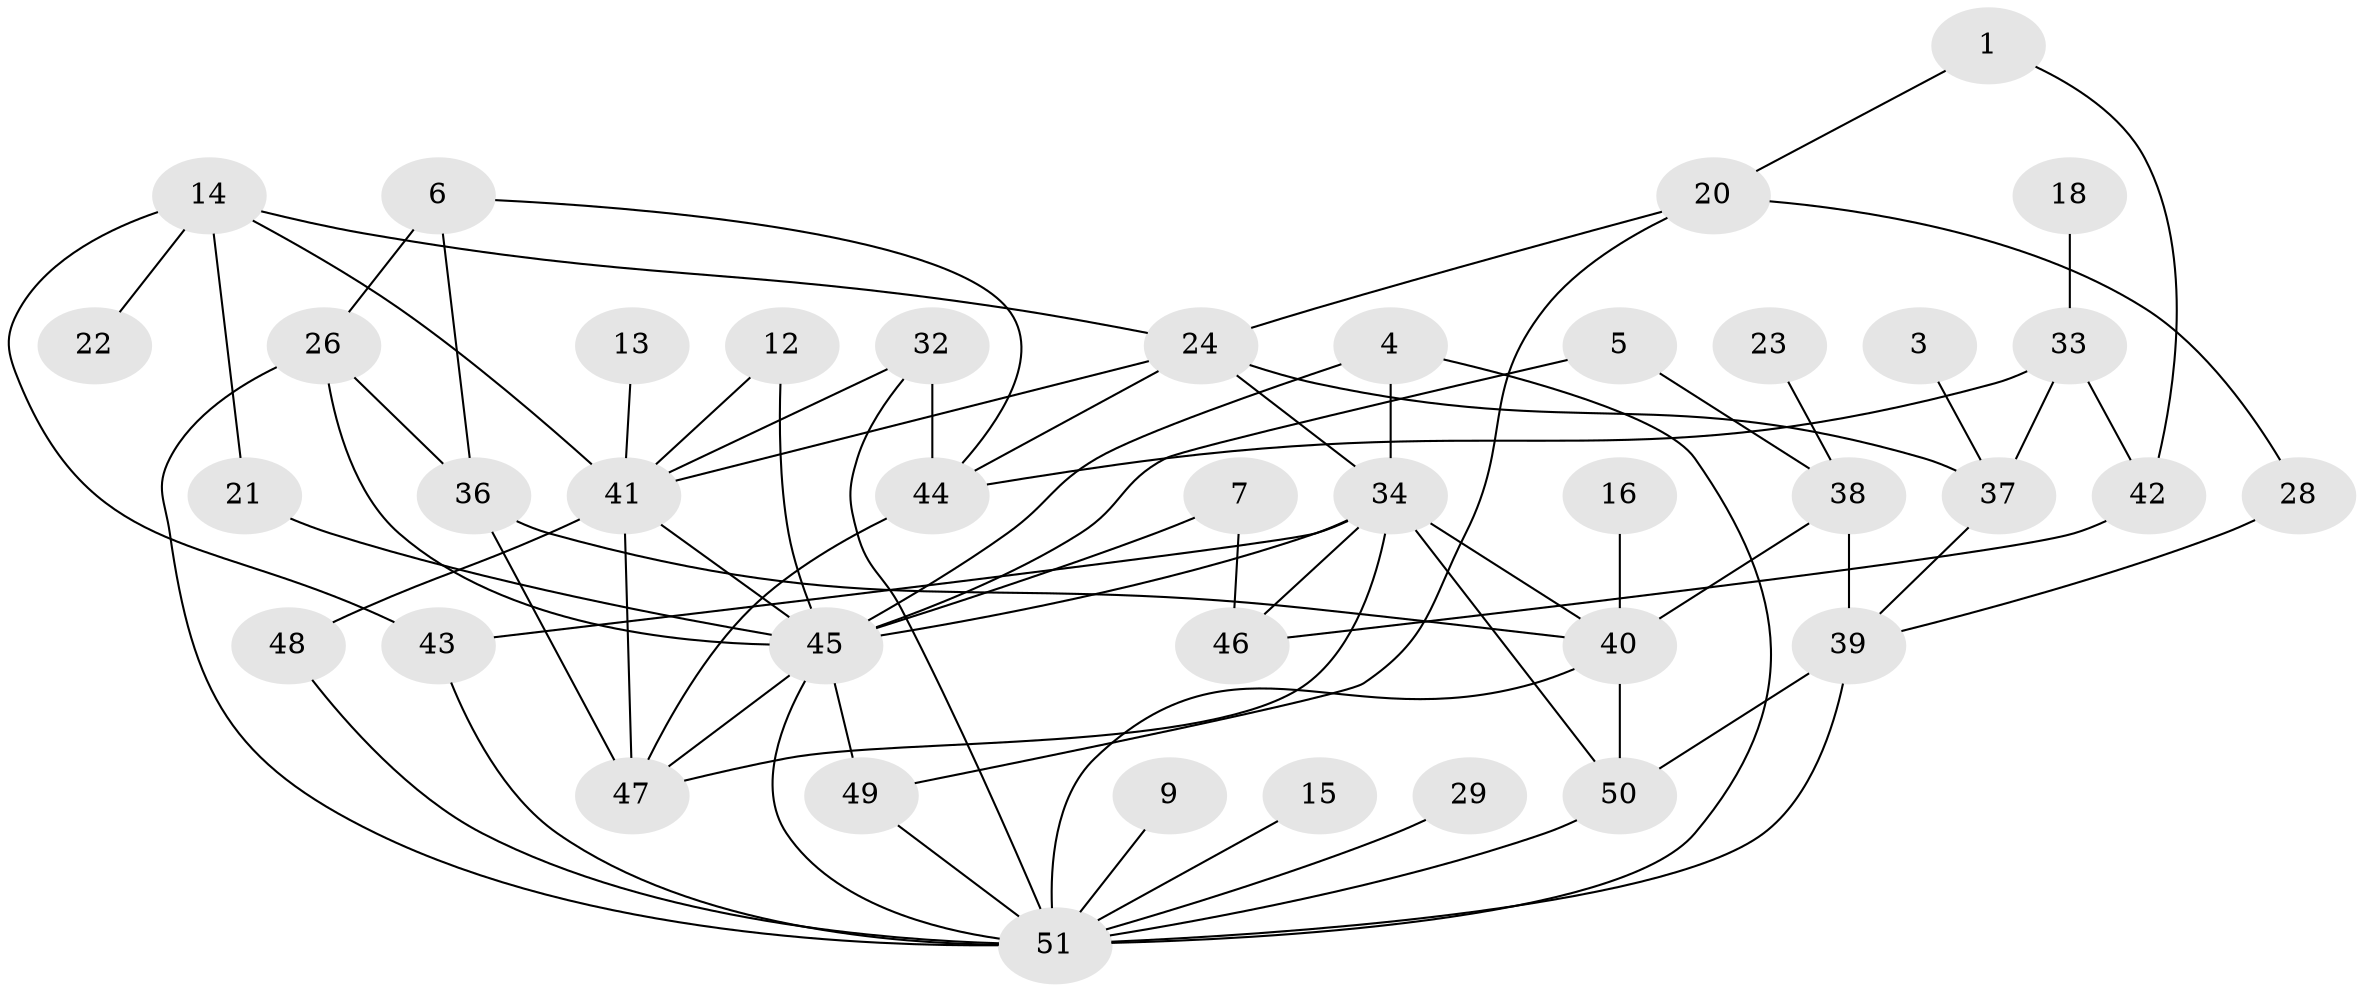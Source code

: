 // original degree distribution, {3: 0.20588235294117646, 2: 0.28431372549019607, 4: 0.09803921568627451, 0: 0.0784313725490196, 1: 0.20588235294117646, 5: 0.058823529411764705, 6: 0.0392156862745098, 8: 0.029411764705882353}
// Generated by graph-tools (version 1.1) at 2025/49/03/09/25 03:49:05]
// undirected, 40 vertices, 72 edges
graph export_dot {
graph [start="1"]
  node [color=gray90,style=filled];
  1;
  3;
  4;
  5;
  6;
  7;
  9;
  12;
  13;
  14;
  15;
  16;
  18;
  20;
  21;
  22;
  23;
  24;
  26;
  28;
  29;
  32;
  33;
  34;
  36;
  37;
  38;
  39;
  40;
  41;
  42;
  43;
  44;
  45;
  46;
  47;
  48;
  49;
  50;
  51;
  1 -- 20 [weight=1.0];
  1 -- 42 [weight=1.0];
  3 -- 37 [weight=1.0];
  4 -- 34 [weight=1.0];
  4 -- 45 [weight=1.0];
  4 -- 51 [weight=1.0];
  5 -- 38 [weight=1.0];
  5 -- 45 [weight=1.0];
  6 -- 26 [weight=1.0];
  6 -- 36 [weight=1.0];
  6 -- 44 [weight=1.0];
  7 -- 45 [weight=1.0];
  7 -- 46 [weight=1.0];
  9 -- 51 [weight=1.0];
  12 -- 41 [weight=1.0];
  12 -- 45 [weight=1.0];
  13 -- 41 [weight=1.0];
  14 -- 21 [weight=1.0];
  14 -- 22 [weight=1.0];
  14 -- 24 [weight=1.0];
  14 -- 41 [weight=1.0];
  14 -- 43 [weight=1.0];
  15 -- 51 [weight=2.0];
  16 -- 40 [weight=1.0];
  18 -- 33 [weight=1.0];
  20 -- 24 [weight=1.0];
  20 -- 28 [weight=1.0];
  20 -- 49 [weight=1.0];
  21 -- 45 [weight=1.0];
  23 -- 38 [weight=1.0];
  24 -- 34 [weight=1.0];
  24 -- 37 [weight=1.0];
  24 -- 41 [weight=1.0];
  24 -- 44 [weight=1.0];
  26 -- 36 [weight=1.0];
  26 -- 45 [weight=1.0];
  26 -- 51 [weight=1.0];
  28 -- 39 [weight=1.0];
  29 -- 51 [weight=1.0];
  32 -- 41 [weight=1.0];
  32 -- 44 [weight=1.0];
  32 -- 51 [weight=1.0];
  33 -- 37 [weight=1.0];
  33 -- 42 [weight=1.0];
  33 -- 44 [weight=1.0];
  34 -- 40 [weight=1.0];
  34 -- 43 [weight=1.0];
  34 -- 45 [weight=1.0];
  34 -- 46 [weight=1.0];
  34 -- 47 [weight=1.0];
  34 -- 50 [weight=1.0];
  36 -- 40 [weight=1.0];
  36 -- 47 [weight=1.0];
  37 -- 39 [weight=1.0];
  38 -- 39 [weight=1.0];
  38 -- 40 [weight=1.0];
  39 -- 50 [weight=1.0];
  39 -- 51 [weight=2.0];
  40 -- 50 [weight=1.0];
  40 -- 51 [weight=2.0];
  41 -- 45 [weight=1.0];
  41 -- 47 [weight=1.0];
  41 -- 48 [weight=1.0];
  42 -- 46 [weight=1.0];
  43 -- 51 [weight=1.0];
  44 -- 47 [weight=1.0];
  45 -- 47 [weight=1.0];
  45 -- 49 [weight=1.0];
  45 -- 51 [weight=2.0];
  48 -- 51 [weight=1.0];
  49 -- 51 [weight=1.0];
  50 -- 51 [weight=1.0];
}
